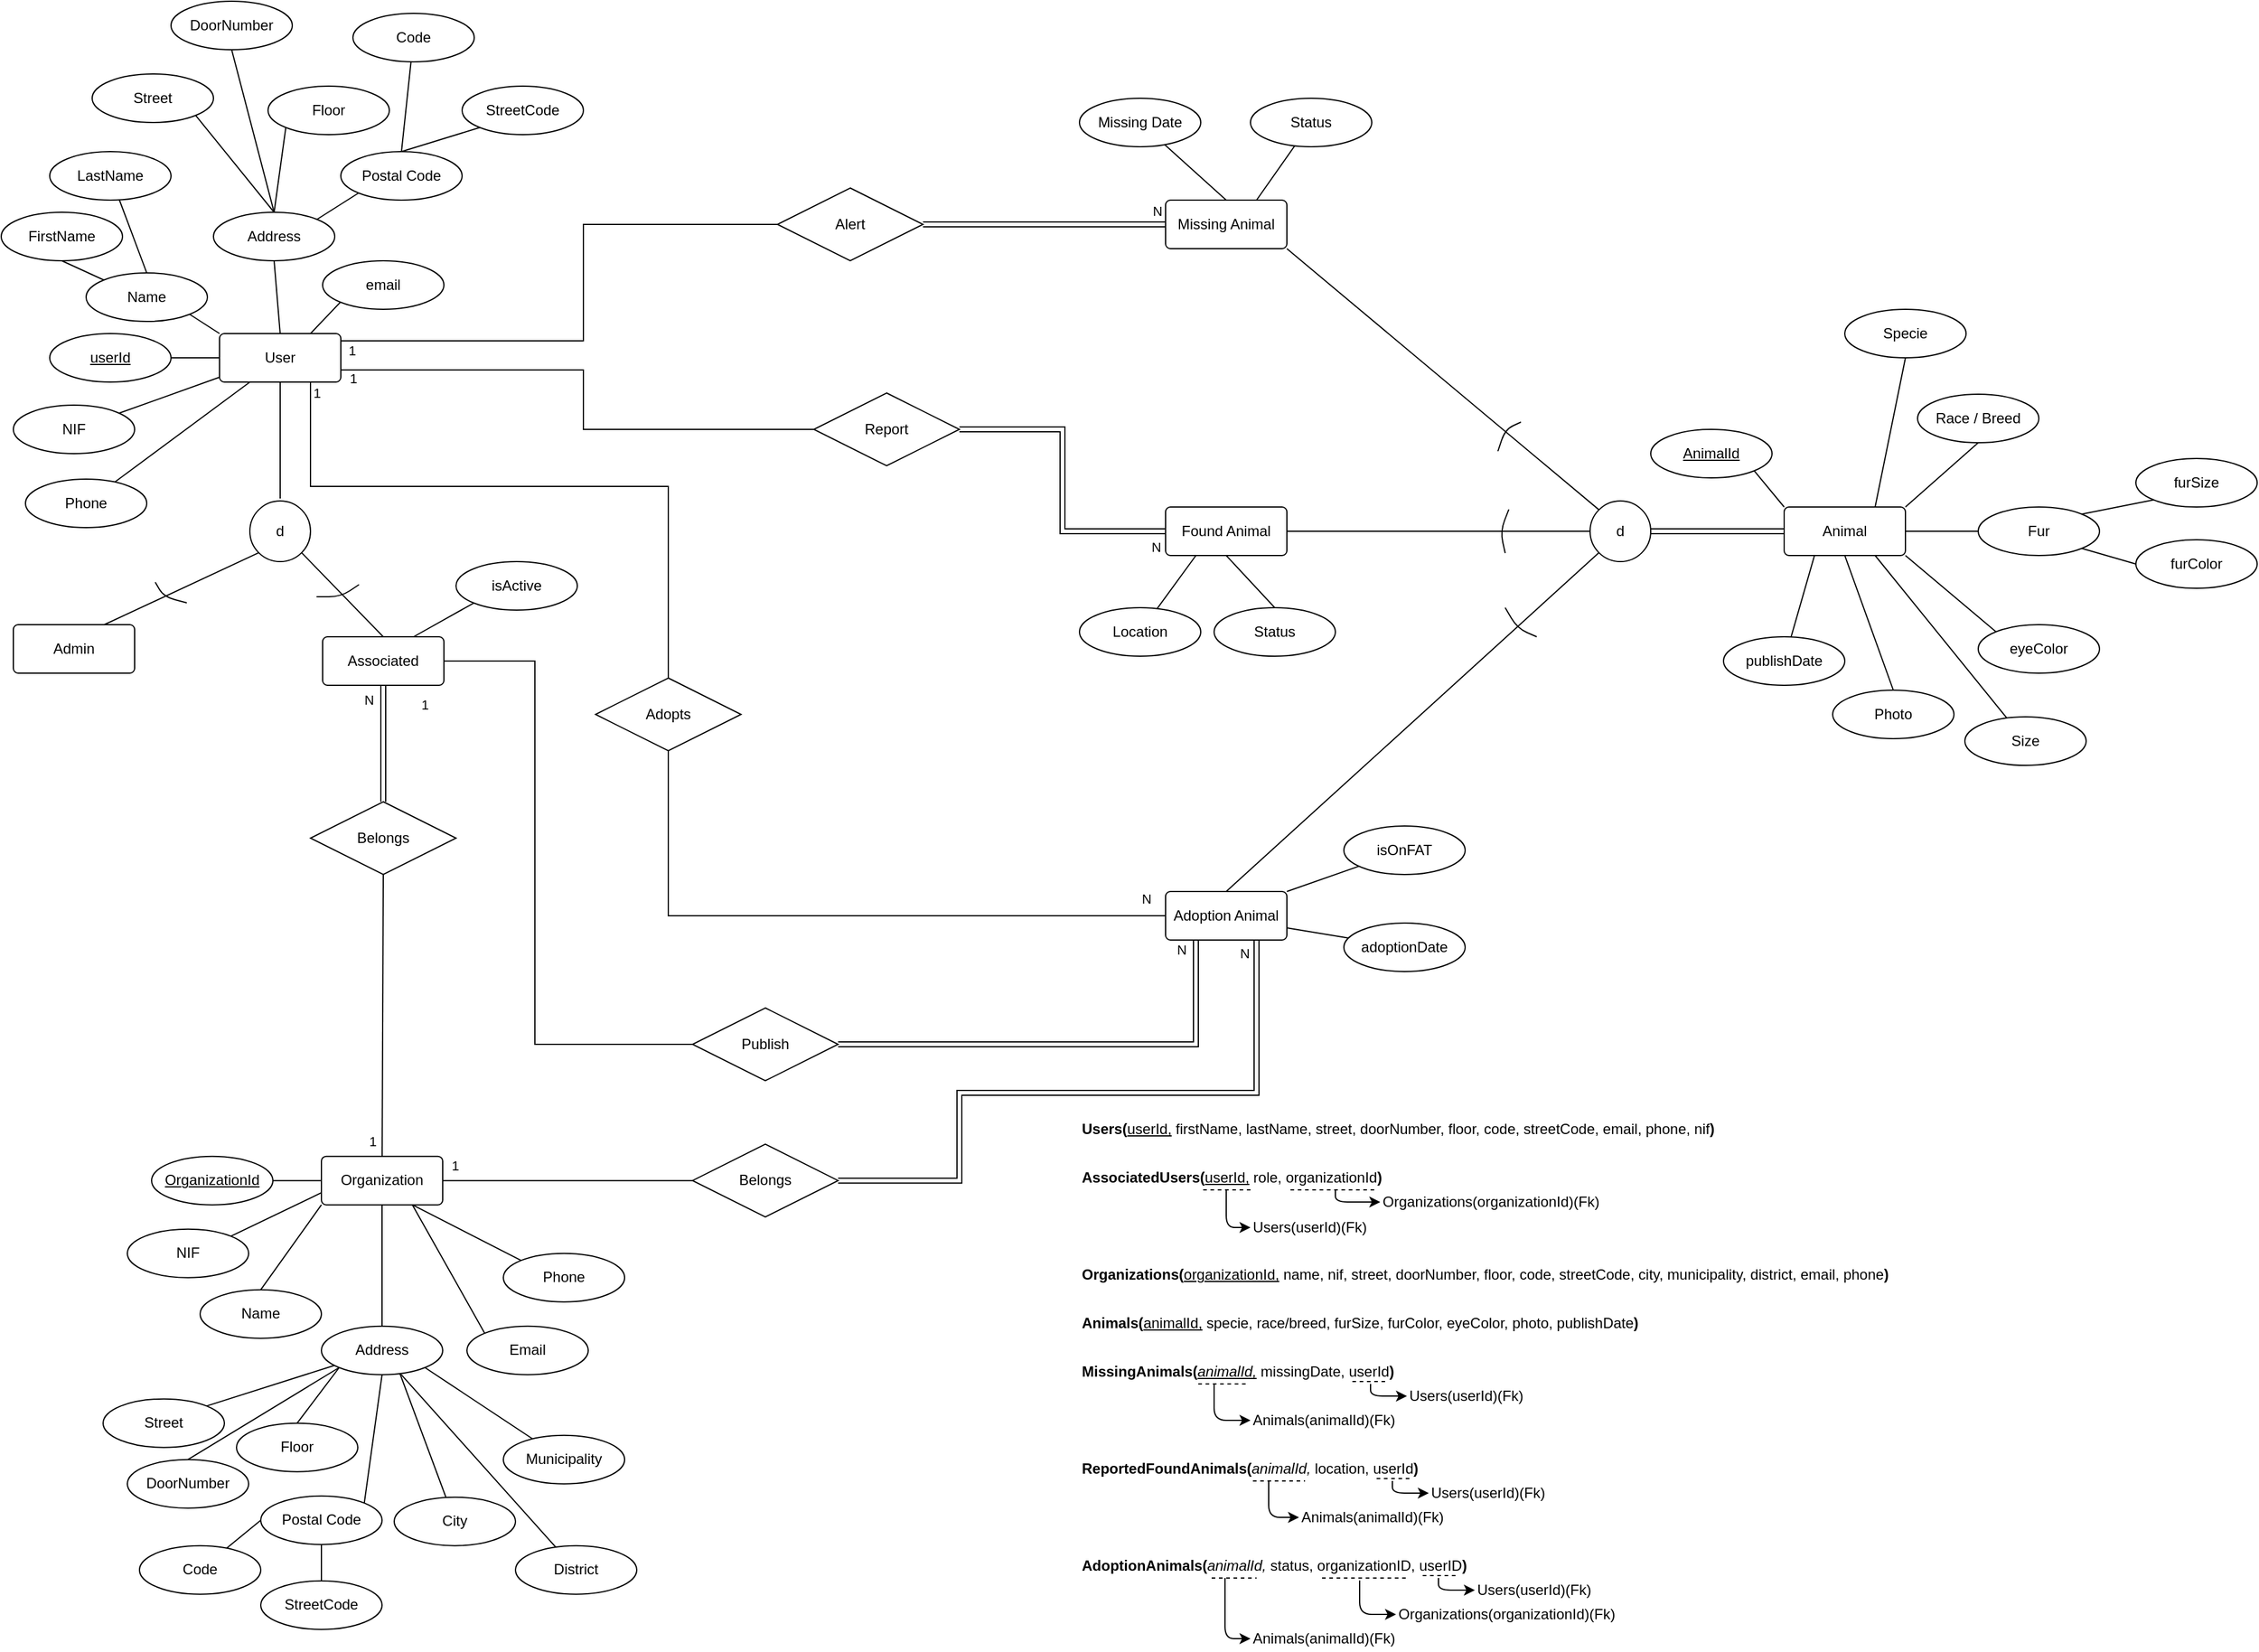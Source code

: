 <mxfile version="13.8.0" type="github">
  <diagram id="mFkcMuC9rqG0T3RHlBue" name="Page-1">
    <mxGraphModel dx="1673" dy="913" grid="1" gridSize="10" guides="1" tooltips="1" connect="1" arrows="1" fold="1" page="1" pageScale="1" pageWidth="1169" pageHeight="827" math="0" shadow="0">
      <root>
        <mxCell id="0" />
        <mxCell id="1" parent="0" />
        <mxCell id="_XHJdUySWQMbSV_TM1zQ-9" value="Admin" style="rounded=1;arcSize=10;whiteSpace=wrap;html=1;align=center;" parent="1" vertex="1">
          <mxGeometry x="290" y="734" width="100" height="40" as="geometry" />
        </mxCell>
        <mxCell id="_XHJdUySWQMbSV_TM1zQ-10" value="Associated" style="rounded=1;arcSize=10;whiteSpace=wrap;html=1;align=center;" parent="1" vertex="1">
          <mxGeometry x="545" y="744" width="100" height="40" as="geometry" />
        </mxCell>
        <mxCell id="_XHJdUySWQMbSV_TM1zQ-61" value="" style="group" parent="1" vertex="1" connectable="0">
          <mxGeometry x="560" y="711" as="geometry" />
        </mxCell>
        <mxCell id="_XHJdUySWQMbSV_TM1zQ-14" value="" style="endArrow=none;html=1;" parent="_XHJdUySWQMbSV_TM1zQ-61" edge="1">
          <mxGeometry width="50" height="50" relative="1" as="geometry">
            <mxPoint x="-20" as="sourcePoint" />
            <mxPoint x="15" y="-10" as="targetPoint" />
            <Array as="points">
              <mxPoint />
            </Array>
          </mxGeometry>
        </mxCell>
        <mxCell id="_XHJdUySWQMbSV_TM1zQ-62" value="" style="group;rotation=15;" parent="1" vertex="1" connectable="0">
          <mxGeometry x="414" y="711" as="geometry" />
        </mxCell>
        <mxCell id="_XHJdUySWQMbSV_TM1zQ-13" value="" style="endArrow=none;html=1;" parent="_XHJdUySWQMbSV_TM1zQ-62" edge="1">
          <mxGeometry width="50" height="50" relative="1" as="geometry">
            <mxPoint x="-7" y="-12" as="sourcePoint" />
            <mxPoint x="19" y="5" as="targetPoint" />
            <Array as="points">
              <mxPoint />
            </Array>
          </mxGeometry>
        </mxCell>
        <mxCell id="_XHJdUySWQMbSV_TM1zQ-92" value="Belongs" style="shape=rhombus;perimeter=rhombusPerimeter;whiteSpace=wrap;html=1;align=center;" parent="1" vertex="1">
          <mxGeometry x="535" y="880" width="120" height="60" as="geometry" />
        </mxCell>
        <mxCell id="_XHJdUySWQMbSV_TM1zQ-96" value="" style="endArrow=none;html=1;rounded=0;entryX=0.5;entryY=1;entryDx=0;entryDy=0;exitX=0.5;exitY=0;exitDx=0;exitDy=0;shape=link;" parent="1" source="_XHJdUySWQMbSV_TM1zQ-92" target="_XHJdUySWQMbSV_TM1zQ-10" edge="1">
          <mxGeometry relative="1" as="geometry">
            <mxPoint x="900" y="490" as="sourcePoint" />
            <mxPoint x="1060" y="490" as="targetPoint" />
          </mxGeometry>
        </mxCell>
        <mxCell id="_XHJdUySWQMbSV_TM1zQ-128" value="N" style="edgeLabel;html=1;align=center;verticalAlign=middle;resizable=0;points=[];" parent="_XHJdUySWQMbSV_TM1zQ-96" vertex="1" connectable="0">
          <mxGeometry x="0.251" y="1" relative="1" as="geometry">
            <mxPoint x="-11" y="-24" as="offset" />
          </mxGeometry>
        </mxCell>
        <mxCell id="_XHJdUySWQMbSV_TM1zQ-105" style="edgeStyle=none;rounded=0;orthogonalLoop=1;jettySize=auto;html=1;exitX=0;exitY=1;exitDx=0;exitDy=0;entryX=0.5;entryY=0;entryDx=0;entryDy=0;endArrow=none;endFill=0;" parent="1" source="_XHJdUySWQMbSV_TM1zQ-101" target="_XHJdUySWQMbSV_TM1zQ-102" edge="1">
          <mxGeometry relative="1" as="geometry" />
        </mxCell>
        <mxCell id="_XHJdUySWQMbSV_TM1zQ-106" style="edgeStyle=none;rounded=0;orthogonalLoop=1;jettySize=auto;html=1;exitX=0;exitY=0;exitDx=0;exitDy=0;entryX=1;entryY=1;entryDx=0;entryDy=0;endArrow=none;endFill=0;" parent="1" source="_XHJdUySWQMbSV_TM1zQ-101" target="_XHJdUySWQMbSV_TM1zQ-103" edge="1">
          <mxGeometry relative="1" as="geometry" />
        </mxCell>
        <mxCell id="_XHJdUySWQMbSV_TM1zQ-107" style="edgeStyle=none;rounded=0;orthogonalLoop=1;jettySize=auto;html=1;exitX=0;exitY=0.5;exitDx=0;exitDy=0;entryX=1;entryY=0.5;entryDx=0;entryDy=0;endArrow=none;endFill=0;" parent="1" source="_XHJdUySWQMbSV_TM1zQ-101" target="_XHJdUySWQMbSV_TM1zQ-104" edge="1">
          <mxGeometry relative="1" as="geometry" />
        </mxCell>
        <mxCell id="_XHJdUySWQMbSV_TM1zQ-130" style="edgeStyle=none;rounded=0;orthogonalLoop=1;jettySize=auto;html=1;endArrow=none;endFill=0;entryX=0;entryY=0.5;entryDx=0;entryDy=0;shape=link;" parent="1" source="_XHJdUySWQMbSV_TM1zQ-101" target="_XHJdUySWQMbSV_TM1zQ-3" edge="1">
          <mxGeometry relative="1" as="geometry">
            <mxPoint x="1640" y="764" as="targetPoint" />
          </mxGeometry>
        </mxCell>
        <mxCell id="_XHJdUySWQMbSV_TM1zQ-101" value="d" style="ellipse;whiteSpace=wrap;html=1;aspect=fixed;" parent="1" vertex="1">
          <mxGeometry x="1590" y="632" width="50" height="50" as="geometry" />
        </mxCell>
        <mxCell id="_XHJdUySWQMbSV_TM1zQ-102" value="Adoption Animal" style="rounded=1;arcSize=10;whiteSpace=wrap;html=1;align=center;" parent="1" vertex="1">
          <mxGeometry x="1240" y="954" width="100" height="40" as="geometry" />
        </mxCell>
        <mxCell id="_XHJdUySWQMbSV_TM1zQ-103" value="Missing Animal" style="rounded=1;arcSize=10;whiteSpace=wrap;html=1;align=center;" parent="1" vertex="1">
          <mxGeometry x="1240" y="384" width="100" height="40" as="geometry" />
        </mxCell>
        <mxCell id="_XHJdUySWQMbSV_TM1zQ-104" value="Found Animal" style="rounded=1;arcSize=10;whiteSpace=wrap;html=1;align=center;" parent="1" vertex="1">
          <mxGeometry x="1240" y="637" width="100" height="40" as="geometry" />
        </mxCell>
        <mxCell id="_XHJdUySWQMbSV_TM1zQ-108" value="" style="group;rotation=110;" parent="1" vertex="1" connectable="0">
          <mxGeometry x="1520" y="573" as="geometry" />
        </mxCell>
        <mxCell id="_XHJdUySWQMbSV_TM1zQ-109" style="rounded=0;orthogonalLoop=1;jettySize=auto;html=1;exitX=0;exitY=1;exitDx=0;exitDy=0;entryX=0.5;entryY=0;entryDx=0;entryDy=0;endArrow=none;endFill=0;" parent="_XHJdUySWQMbSV_TM1zQ-108" edge="1">
          <mxGeometry relative="1" as="geometry" />
        </mxCell>
        <mxCell id="_XHJdUySWQMbSV_TM1zQ-110" value="" style="endArrow=none;html=1;" parent="_XHJdUySWQMbSV_TM1zQ-108" edge="1">
          <mxGeometry width="50" height="50" relative="1" as="geometry">
            <mxPoint x="13" y="-6" as="sourcePoint" />
            <mxPoint x="-6" y="18" as="targetPoint" />
            <Array as="points">
              <mxPoint />
            </Array>
          </mxGeometry>
        </mxCell>
        <mxCell id="_XHJdUySWQMbSV_TM1zQ-111" value="" style="group;rotation=60;" parent="1" vertex="1" connectable="0">
          <mxGeometry x="1530" y="737" as="geometry" />
        </mxCell>
        <mxCell id="_XHJdUySWQMbSV_TM1zQ-112" style="edgeStyle=none;rounded=0;orthogonalLoop=1;jettySize=auto;html=1;exitX=1;exitY=1;exitDx=0;exitDy=0;entryX=0.5;entryY=0;entryDx=0;entryDy=0;endArrow=none;endFill=0;" parent="_XHJdUySWQMbSV_TM1zQ-111" edge="1">
          <mxGeometry relative="1" as="geometry" />
        </mxCell>
        <mxCell id="_XHJdUySWQMbSV_TM1zQ-113" value="" style="endArrow=none;html=1;" parent="_XHJdUySWQMbSV_TM1zQ-111" edge="1">
          <mxGeometry width="50" height="50" relative="1" as="geometry">
            <mxPoint x="-10" y="-17" as="sourcePoint" />
            <mxPoint x="16" y="7" as="targetPoint" />
            <Array as="points">
              <mxPoint />
            </Array>
          </mxGeometry>
        </mxCell>
        <mxCell id="_XHJdUySWQMbSV_TM1zQ-115" style="rounded=0;orthogonalLoop=1;jettySize=auto;html=1;exitX=0;exitY=1;exitDx=0;exitDy=0;entryX=0.5;entryY=0;entryDx=0;entryDy=0;endArrow=none;endFill=0;" parent="1" edge="1">
          <mxGeometry relative="1" as="geometry" />
        </mxCell>
        <mxCell id="_XHJdUySWQMbSV_TM1zQ-126" value="" style="group" parent="1" vertex="1" connectable="0">
          <mxGeometry x="335" y="1060" width="490" height="320" as="geometry" />
        </mxCell>
        <mxCell id="_XHJdUySWQMbSV_TM1zQ-68" value="Name" style="ellipse;whiteSpace=wrap;html=1;align=center;" parent="_XHJdUySWQMbSV_TM1zQ-126" vertex="1">
          <mxGeometry x="109" y="222.35" width="100" height="40" as="geometry" />
        </mxCell>
        <mxCell id="_XHJdUySWQMbSV_TM1zQ-86" style="edgeStyle=none;rounded=0;orthogonalLoop=1;jettySize=auto;html=1;exitX=0.5;exitY=0;exitDx=0;exitDy=0;entryX=0;entryY=1;entryDx=0;entryDy=0;endArrow=none;endFill=0;" parent="_XHJdUySWQMbSV_TM1zQ-126" source="_XHJdUySWQMbSV_TM1zQ-68" target="_XHJdUySWQMbSV_TM1zQ-1" edge="1">
          <mxGeometry relative="1" as="geometry" />
        </mxCell>
        <mxCell id="_XHJdUySWQMbSV_TM1zQ-73" value="Address" style="ellipse;whiteSpace=wrap;html=1;align=center;" parent="_XHJdUySWQMbSV_TM1zQ-126" vertex="1">
          <mxGeometry x="209" y="252.35" width="100" height="40" as="geometry" />
        </mxCell>
        <mxCell id="_XHJdUySWQMbSV_TM1zQ-74" style="edgeStyle=none;rounded=0;orthogonalLoop=1;jettySize=auto;html=1;exitX=0.5;exitY=0;exitDx=0;exitDy=0;entryX=0;entryY=1;entryDx=0;entryDy=0;endArrow=none;endFill=0;" parent="_XHJdUySWQMbSV_TM1zQ-126" source="_XHJdUySWQMbSV_TM1zQ-75" target="_XHJdUySWQMbSV_TM1zQ-73" edge="1">
          <mxGeometry relative="1" as="geometry" />
        </mxCell>
        <mxCell id="_XHJdUySWQMbSV_TM1zQ-75" value="Floor" style="ellipse;whiteSpace=wrap;html=1;align=center;" parent="_XHJdUySWQMbSV_TM1zQ-126" vertex="1">
          <mxGeometry x="139" y="332.35" width="100" height="40" as="geometry" />
        </mxCell>
        <mxCell id="_XHJdUySWQMbSV_TM1zQ-76" style="edgeStyle=none;rounded=0;orthogonalLoop=1;jettySize=auto;html=1;exitX=0.5;exitY=0;exitDx=0;exitDy=0;endArrow=none;endFill=0;entryX=0;entryY=1;entryDx=0;entryDy=0;" parent="_XHJdUySWQMbSV_TM1zQ-126" source="_XHJdUySWQMbSV_TM1zQ-77" target="_XHJdUySWQMbSV_TM1zQ-73" edge="1">
          <mxGeometry relative="1" as="geometry">
            <mxPoint x="269" y="292.35" as="targetPoint" />
          </mxGeometry>
        </mxCell>
        <mxCell id="_XHJdUySWQMbSV_TM1zQ-77" value="DoorNumber" style="ellipse;whiteSpace=wrap;html=1;align=center;" parent="_XHJdUySWQMbSV_TM1zQ-126" vertex="1">
          <mxGeometry x="49" y="362.35" width="100" height="40" as="geometry" />
        </mxCell>
        <mxCell id="_XHJdUySWQMbSV_TM1zQ-78" style="edgeStyle=none;rounded=0;orthogonalLoop=1;jettySize=auto;html=1;exitX=1;exitY=0;exitDx=0;exitDy=0;endArrow=none;endFill=0;" parent="_XHJdUySWQMbSV_TM1zQ-126" source="_XHJdUySWQMbSV_TM1zQ-79" target="_XHJdUySWQMbSV_TM1zQ-73" edge="1">
          <mxGeometry relative="1" as="geometry" />
        </mxCell>
        <mxCell id="_XHJdUySWQMbSV_TM1zQ-79" value="Street" style="ellipse;whiteSpace=wrap;html=1;align=center;" parent="_XHJdUySWQMbSV_TM1zQ-126" vertex="1">
          <mxGeometry x="29" y="312.35" width="100" height="40" as="geometry" />
        </mxCell>
        <mxCell id="_XHJdUySWQMbSV_TM1zQ-80" style="edgeStyle=none;rounded=0;orthogonalLoop=1;jettySize=auto;html=1;exitX=1;exitY=0;exitDx=0;exitDy=0;entryX=0.5;entryY=1;entryDx=0;entryDy=0;endArrow=none;endFill=0;" parent="_XHJdUySWQMbSV_TM1zQ-126" source="_XHJdUySWQMbSV_TM1zQ-81" target="_XHJdUySWQMbSV_TM1zQ-73" edge="1">
          <mxGeometry relative="1" as="geometry" />
        </mxCell>
        <mxCell id="_XHJdUySWQMbSV_TM1zQ-81" value="Postal Code" style="ellipse;whiteSpace=wrap;html=1;align=center;" parent="_XHJdUySWQMbSV_TM1zQ-126" vertex="1">
          <mxGeometry x="159" y="392.35" width="100" height="40" as="geometry" />
        </mxCell>
        <mxCell id="_XHJdUySWQMbSV_TM1zQ-82" style="edgeStyle=none;rounded=0;orthogonalLoop=1;jettySize=auto;html=1;entryX=0;entryY=0.5;entryDx=0;entryDy=0;endArrow=none;endFill=0;" parent="_XHJdUySWQMbSV_TM1zQ-126" source="_XHJdUySWQMbSV_TM1zQ-83" target="_XHJdUySWQMbSV_TM1zQ-81" edge="1">
          <mxGeometry relative="1" as="geometry" />
        </mxCell>
        <mxCell id="_XHJdUySWQMbSV_TM1zQ-83" value="Code" style="ellipse;whiteSpace=wrap;html=1;align=center;" parent="_XHJdUySWQMbSV_TM1zQ-126" vertex="1">
          <mxGeometry x="59" y="433.35" width="100" height="40" as="geometry" />
        </mxCell>
        <mxCell id="_XHJdUySWQMbSV_TM1zQ-84" style="edgeStyle=none;rounded=0;orthogonalLoop=1;jettySize=auto;html=1;exitX=0.5;exitY=0;exitDx=0;exitDy=0;entryX=0.5;entryY=1;entryDx=0;entryDy=0;endArrow=none;endFill=0;" parent="_XHJdUySWQMbSV_TM1zQ-126" source="_XHJdUySWQMbSV_TM1zQ-85" target="_XHJdUySWQMbSV_TM1zQ-81" edge="1">
          <mxGeometry relative="1" as="geometry" />
        </mxCell>
        <mxCell id="_XHJdUySWQMbSV_TM1zQ-85" value="StreetCode" style="ellipse;whiteSpace=wrap;html=1;align=center;" parent="_XHJdUySWQMbSV_TM1zQ-126" vertex="1">
          <mxGeometry x="159" y="462.35" width="100" height="40" as="geometry" />
        </mxCell>
        <mxCell id="_XHJdUySWQMbSV_TM1zQ-87" style="edgeStyle=none;rounded=0;orthogonalLoop=1;jettySize=auto;html=1;exitX=0.5;exitY=0;exitDx=0;exitDy=0;entryX=0.5;entryY=1;entryDx=0;entryDy=0;endArrow=none;endFill=0;" parent="_XHJdUySWQMbSV_TM1zQ-126" source="_XHJdUySWQMbSV_TM1zQ-73" target="_XHJdUySWQMbSV_TM1zQ-1" edge="1">
          <mxGeometry relative="1" as="geometry" />
        </mxCell>
        <mxCell id="_XHJdUySWQMbSV_TM1zQ-1" value="Organization" style="rounded=1;arcSize=10;whiteSpace=wrap;html=1;align=center;" parent="_XHJdUySWQMbSV_TM1zQ-126" vertex="1">
          <mxGeometry x="209" y="112.35" width="100" height="40" as="geometry" />
        </mxCell>
        <mxCell id="_XHJdUySWQMbSV_TM1zQ-66" style="edgeStyle=none;rounded=0;orthogonalLoop=1;jettySize=auto;html=1;entryX=0;entryY=0.5;entryDx=0;entryDy=0;endArrow=none;endFill=0;" parent="_XHJdUySWQMbSV_TM1zQ-126" source="_XHJdUySWQMbSV_TM1zQ-65" target="_XHJdUySWQMbSV_TM1zQ-1" edge="1">
          <mxGeometry x="69" y="-117.65" as="geometry" />
        </mxCell>
        <mxCell id="_XHJdUySWQMbSV_TM1zQ-65" value="OrganizationId" style="ellipse;whiteSpace=wrap;html=1;align=center;fontStyle=4;" parent="_XHJdUySWQMbSV_TM1zQ-126" vertex="1">
          <mxGeometry x="69" y="112.35" width="100" height="40" as="geometry" />
        </mxCell>
        <mxCell id="_XHJdUySWQMbSV_TM1zQ-88" style="edgeStyle=none;rounded=0;orthogonalLoop=1;jettySize=auto;html=1;exitX=1;exitY=0;exitDx=0;exitDy=0;entryX=0;entryY=0.75;entryDx=0;entryDy=0;endArrow=none;endFill=0;" parent="_XHJdUySWQMbSV_TM1zQ-126" source="_XHJdUySWQMbSV_TM1zQ-69" target="_XHJdUySWQMbSV_TM1zQ-1" edge="1">
          <mxGeometry x="69" y="-117.65" as="geometry" />
        </mxCell>
        <mxCell id="_XHJdUySWQMbSV_TM1zQ-69" value="NIF" style="ellipse;whiteSpace=wrap;html=1;align=center;" parent="_XHJdUySWQMbSV_TM1zQ-126" vertex="1">
          <mxGeometry x="49" y="172.35" width="100" height="40" as="geometry" />
        </mxCell>
        <mxCell id="_XHJdUySWQMbSV_TM1zQ-90" style="edgeStyle=none;rounded=0;orthogonalLoop=1;jettySize=auto;html=1;exitX=0;exitY=0;exitDx=0;exitDy=0;entryX=0.75;entryY=1;entryDx=0;entryDy=0;endArrow=none;endFill=0;" parent="_XHJdUySWQMbSV_TM1zQ-126" source="_XHJdUySWQMbSV_TM1zQ-70" target="_XHJdUySWQMbSV_TM1zQ-1" edge="1">
          <mxGeometry x="69" y="-117.65" as="geometry" />
        </mxCell>
        <mxCell id="_XHJdUySWQMbSV_TM1zQ-70" value="Email" style="ellipse;whiteSpace=wrap;html=1;align=center;" parent="_XHJdUySWQMbSV_TM1zQ-126" vertex="1">
          <mxGeometry x="329" y="252.35" width="100" height="40" as="geometry" />
        </mxCell>
        <mxCell id="_XHJdUySWQMbSV_TM1zQ-89" style="edgeStyle=none;rounded=0;orthogonalLoop=1;jettySize=auto;html=1;exitX=0;exitY=0;exitDx=0;exitDy=0;endArrow=none;endFill=0;entryX=0.75;entryY=1;entryDx=0;entryDy=0;" parent="_XHJdUySWQMbSV_TM1zQ-126" source="_XHJdUySWQMbSV_TM1zQ-71" target="_XHJdUySWQMbSV_TM1zQ-1" edge="1">
          <mxGeometry x="69" y="-117.65" as="geometry">
            <mxPoint x="309" y="162.35" as="targetPoint" />
          </mxGeometry>
        </mxCell>
        <mxCell id="_XHJdUySWQMbSV_TM1zQ-71" value="Phone" style="ellipse;whiteSpace=wrap;html=1;align=center;" parent="_XHJdUySWQMbSV_TM1zQ-126" vertex="1">
          <mxGeometry x="359" y="192.35" width="100" height="40" as="geometry" />
        </mxCell>
        <mxCell id="_XHJdUySWQMbSV_TM1zQ-123" style="edgeStyle=none;rounded=0;orthogonalLoop=1;jettySize=auto;html=1;endArrow=none;endFill=0;entryX=0.646;entryY=0.969;entryDx=0;entryDy=0;entryPerimeter=0;" parent="_XHJdUySWQMbSV_TM1zQ-126" source="_XHJdUySWQMbSV_TM1zQ-120" target="_XHJdUySWQMbSV_TM1zQ-73" edge="1">
          <mxGeometry relative="1" as="geometry" />
        </mxCell>
        <mxCell id="_XHJdUySWQMbSV_TM1zQ-120" value="City" style="ellipse;whiteSpace=wrap;html=1;align=center;" parent="_XHJdUySWQMbSV_TM1zQ-126" vertex="1">
          <mxGeometry x="269" y="393.35" width="100" height="40" as="geometry" />
        </mxCell>
        <mxCell id="_XHJdUySWQMbSV_TM1zQ-125" style="edgeStyle=none;rounded=0;orthogonalLoop=1;jettySize=auto;html=1;entryX=0.658;entryY=0.999;entryDx=0;entryDy=0;entryPerimeter=0;endArrow=none;endFill=0;" parent="_XHJdUySWQMbSV_TM1zQ-126" source="_XHJdUySWQMbSV_TM1zQ-121" target="_XHJdUySWQMbSV_TM1zQ-73" edge="1">
          <mxGeometry relative="1" as="geometry" />
        </mxCell>
        <mxCell id="_XHJdUySWQMbSV_TM1zQ-121" value="District" style="ellipse;whiteSpace=wrap;html=1;align=center;" parent="_XHJdUySWQMbSV_TM1zQ-126" vertex="1">
          <mxGeometry x="369" y="433.35" width="100" height="40" as="geometry" />
        </mxCell>
        <mxCell id="_XHJdUySWQMbSV_TM1zQ-124" style="edgeStyle=none;rounded=0;orthogonalLoop=1;jettySize=auto;html=1;entryX=1;entryY=1;entryDx=0;entryDy=0;endArrow=none;endFill=0;" parent="_XHJdUySWQMbSV_TM1zQ-126" source="_XHJdUySWQMbSV_TM1zQ-122" target="_XHJdUySWQMbSV_TM1zQ-73" edge="1">
          <mxGeometry relative="1" as="geometry" />
        </mxCell>
        <mxCell id="_XHJdUySWQMbSV_TM1zQ-122" value="Municipality" style="ellipse;whiteSpace=wrap;html=1;align=center;" parent="_XHJdUySWQMbSV_TM1zQ-126" vertex="1">
          <mxGeometry x="359" y="342.35" width="100" height="40" as="geometry" />
        </mxCell>
        <mxCell id="_XHJdUySWQMbSV_TM1zQ-127" style="edgeStyle=none;rounded=0;orthogonalLoop=1;jettySize=auto;html=1;entryX=0.5;entryY=1;entryDx=0;entryDy=0;endArrow=none;endFill=0;" parent="1" source="_XHJdUySWQMbSV_TM1zQ-1" target="_XHJdUySWQMbSV_TM1zQ-92" edge="1">
          <mxGeometry relative="1" as="geometry" />
        </mxCell>
        <mxCell id="_XHJdUySWQMbSV_TM1zQ-129" value="1" style="edgeLabel;html=1;align=center;verticalAlign=middle;resizable=0;points=[];" parent="_XHJdUySWQMbSV_TM1zQ-127" vertex="1" connectable="0">
          <mxGeometry x="-0.626" y="-1" relative="1" as="geometry">
            <mxPoint x="-10" y="31" as="offset" />
          </mxGeometry>
        </mxCell>
        <mxCell id="_XHJdUySWQMbSV_TM1zQ-117" value="publishDate" style="ellipse;whiteSpace=wrap;html=1;align=center;" parent="1" vertex="1">
          <mxGeometry x="1700" y="744" width="100" height="40" as="geometry" />
        </mxCell>
        <mxCell id="_XHJdUySWQMbSV_TM1zQ-64" value="Photo" style="ellipse;whiteSpace=wrap;html=1;align=center;" parent="1" vertex="1">
          <mxGeometry x="1790" y="788" width="100" height="40" as="geometry" />
        </mxCell>
        <mxCell id="_XHJdUySWQMbSV_TM1zQ-3" value="Animal" style="rounded=1;arcSize=10;whiteSpace=wrap;html=1;align=center;" parent="1" vertex="1">
          <mxGeometry x="1750" y="637" width="100" height="40" as="geometry" />
        </mxCell>
        <mxCell id="_XHJdUySWQMbSV_TM1zQ-118" style="edgeStyle=none;rounded=0;orthogonalLoop=1;jettySize=auto;html=1;entryX=0.25;entryY=1;entryDx=0;entryDy=0;endArrow=none;endFill=0;" parent="1" source="_XHJdUySWQMbSV_TM1zQ-117" target="_XHJdUySWQMbSV_TM1zQ-3" edge="1">
          <mxGeometry x="1620" y="474" as="geometry" />
        </mxCell>
        <mxCell id="_XHJdUySWQMbSV_TM1zQ-67" style="edgeStyle=none;rounded=0;orthogonalLoop=1;jettySize=auto;html=1;exitX=0.5;exitY=0;exitDx=0;exitDy=0;entryX=0.5;entryY=1;entryDx=0;entryDy=0;endArrow=none;endFill=0;" parent="1" source="_XHJdUySWQMbSV_TM1zQ-64" target="_XHJdUySWQMbSV_TM1zQ-3" edge="1">
          <mxGeometry x="1620" y="474" as="geometry" />
        </mxCell>
        <mxCell id="_XHJdUySWQMbSV_TM1zQ-42" style="edgeStyle=none;rounded=0;orthogonalLoop=1;jettySize=auto;html=1;exitX=1;exitY=1;exitDx=0;exitDy=0;endArrow=none;endFill=0;entryX=0;entryY=0;entryDx=0;entryDy=0;" parent="1" source="_XHJdUySWQMbSV_TM1zQ-41" target="_XHJdUySWQMbSV_TM1zQ-3" edge="1">
          <mxGeometry x="1620" y="474" as="geometry">
            <mxPoint x="1800" y="637" as="targetPoint" />
          </mxGeometry>
        </mxCell>
        <mxCell id="_XHJdUySWQMbSV_TM1zQ-41" value="AnimalId" style="ellipse;whiteSpace=wrap;html=1;align=center;fontStyle=4;" parent="1" vertex="1">
          <mxGeometry x="1640" y="573" width="100" height="40" as="geometry" />
        </mxCell>
        <mxCell id="_XHJdUySWQMbSV_TM1zQ-43" value="furColor" style="ellipse;whiteSpace=wrap;html=1;align=center;" parent="1" vertex="1">
          <mxGeometry x="2040" y="664" width="100" height="40" as="geometry" />
        </mxCell>
        <mxCell id="_XHJdUySWQMbSV_TM1zQ-57" style="edgeStyle=none;rounded=0;orthogonalLoop=1;jettySize=auto;html=1;entryX=0.75;entryY=1;entryDx=0;entryDy=0;endArrow=none;endFill=0;" parent="1" source="_XHJdUySWQMbSV_TM1zQ-44" target="_XHJdUySWQMbSV_TM1zQ-3" edge="1">
          <mxGeometry x="1620" y="474" as="geometry" />
        </mxCell>
        <mxCell id="_XHJdUySWQMbSV_TM1zQ-44" value="Size" style="ellipse;whiteSpace=wrap;html=1;align=center;" parent="1" vertex="1">
          <mxGeometry x="1899" y="810" width="100" height="40" as="geometry" />
        </mxCell>
        <mxCell id="_XHJdUySWQMbSV_TM1zQ-58" style="edgeStyle=none;rounded=0;orthogonalLoop=1;jettySize=auto;html=1;exitX=0;exitY=0;exitDx=0;exitDy=0;entryX=1;entryY=1;entryDx=0;entryDy=0;endArrow=none;endFill=0;" parent="1" source="_XHJdUySWQMbSV_TM1zQ-45" target="_XHJdUySWQMbSV_TM1zQ-3" edge="1">
          <mxGeometry x="1620" y="474" as="geometry" />
        </mxCell>
        <mxCell id="_XHJdUySWQMbSV_TM1zQ-45" value="eyeColor" style="ellipse;whiteSpace=wrap;html=1;align=center;" parent="1" vertex="1">
          <mxGeometry x="1910" y="734" width="100" height="40" as="geometry" />
        </mxCell>
        <mxCell id="_XHJdUySWQMbSV_TM1zQ-54" style="edgeStyle=none;rounded=0;orthogonalLoop=1;jettySize=auto;html=1;exitX=0.5;exitY=1;exitDx=0;exitDy=0;entryX=0.75;entryY=0;entryDx=0;entryDy=0;endArrow=none;endFill=0;" parent="1" source="_XHJdUySWQMbSV_TM1zQ-47" target="_XHJdUySWQMbSV_TM1zQ-3" edge="1">
          <mxGeometry x="1620" y="474" as="geometry" />
        </mxCell>
        <mxCell id="_XHJdUySWQMbSV_TM1zQ-47" value="Specie" style="ellipse;whiteSpace=wrap;html=1;align=center;" parent="1" vertex="1">
          <mxGeometry x="1800" y="474" width="100" height="40" as="geometry" />
        </mxCell>
        <mxCell id="_XHJdUySWQMbSV_TM1zQ-48" value="furSize" style="ellipse;whiteSpace=wrap;html=1;align=center;" parent="1" vertex="1">
          <mxGeometry x="2040" y="597" width="100" height="40" as="geometry" />
        </mxCell>
        <mxCell id="_XHJdUySWQMbSV_TM1zQ-56" style="edgeStyle=none;rounded=0;orthogonalLoop=1;jettySize=auto;html=1;entryX=1;entryY=0.5;entryDx=0;entryDy=0;endArrow=none;endFill=0;" parent="1" target="_XHJdUySWQMbSV_TM1zQ-3" edge="1">
          <mxGeometry x="1620" y="474" as="geometry">
            <mxPoint x="1910" y="657" as="sourcePoint" />
          </mxGeometry>
        </mxCell>
        <mxCell id="_XHJdUySWQMbSV_TM1zQ-49" value="Fur" style="ellipse;whiteSpace=wrap;html=1;align=center;" parent="1" vertex="1">
          <mxGeometry x="1910" y="637" width="100" height="40" as="geometry" />
        </mxCell>
        <mxCell id="_XHJdUySWQMbSV_TM1zQ-51" style="edgeStyle=none;rounded=0;orthogonalLoop=1;jettySize=auto;html=1;exitX=0;exitY=0.5;exitDx=0;exitDy=0;endArrow=none;endFill=0;entryX=1;entryY=1;entryDx=0;entryDy=0;" parent="1" source="_XHJdUySWQMbSV_TM1zQ-43" target="_XHJdUySWQMbSV_TM1zQ-49" edge="1">
          <mxGeometry x="1620" y="474" as="geometry">
            <mxPoint x="1870.0" y="534" as="targetPoint" />
          </mxGeometry>
        </mxCell>
        <mxCell id="_XHJdUySWQMbSV_TM1zQ-50" style="edgeStyle=none;rounded=0;orthogonalLoop=1;jettySize=auto;html=1;exitX=0;exitY=1;exitDx=0;exitDy=0;entryX=1;entryY=0;entryDx=0;entryDy=0;endArrow=none;endFill=0;" parent="1" source="_XHJdUySWQMbSV_TM1zQ-48" target="_XHJdUySWQMbSV_TM1zQ-49" edge="1">
          <mxGeometry x="1620" y="474" as="geometry" />
        </mxCell>
        <mxCell id="_XHJdUySWQMbSV_TM1zQ-55" style="edgeStyle=none;rounded=0;orthogonalLoop=1;jettySize=auto;html=1;exitX=0.5;exitY=1;exitDx=0;exitDy=0;entryX=1;entryY=0;entryDx=0;entryDy=0;endArrow=none;endFill=0;" parent="1" source="_XHJdUySWQMbSV_TM1zQ-52" target="_XHJdUySWQMbSV_TM1zQ-3" edge="1">
          <mxGeometry x="1620" y="474" as="geometry" />
        </mxCell>
        <mxCell id="_XHJdUySWQMbSV_TM1zQ-52" value="Race / Breed" style="ellipse;whiteSpace=wrap;html=1;align=center;" parent="1" vertex="1">
          <mxGeometry x="1860" y="544" width="100" height="40" as="geometry" />
        </mxCell>
        <mxCell id="_XHJdUySWQMbSV_TM1zQ-146" style="edgeStyle=orthogonalEdgeStyle;rounded=0;orthogonalLoop=1;jettySize=auto;html=1;exitX=1;exitY=0.5;exitDx=0;exitDy=0;endArrow=none;endFill=0;shape=link;entryX=0.25;entryY=1;entryDx=0;entryDy=0;" parent="1" source="_XHJdUySWQMbSV_TM1zQ-133" target="_XHJdUySWQMbSV_TM1zQ-102" edge="1">
          <mxGeometry relative="1" as="geometry">
            <mxPoint x="1250" y="1020" as="targetPoint" />
            <Array as="points">
              <mxPoint x="1265" y="1080" />
            </Array>
          </mxGeometry>
        </mxCell>
        <mxCell id="_XHJdUySWQMbSV_TM1zQ-147" value="N" style="edgeLabel;html=1;align=center;verticalAlign=middle;resizable=0;points=[];" parent="_XHJdUySWQMbSV_TM1zQ-146" vertex="1" connectable="0">
          <mxGeometry x="0.297" y="-1" relative="1" as="geometry">
            <mxPoint x="36.14" y="-79" as="offset" />
          </mxGeometry>
        </mxCell>
        <mxCell id="_XHJdUySWQMbSV_TM1zQ-133" value="Publish" style="shape=rhombus;perimeter=rhombusPerimeter;whiteSpace=wrap;html=1;align=center;" parent="1" vertex="1">
          <mxGeometry x="850" y="1050" width="120" height="60" as="geometry" />
        </mxCell>
        <mxCell id="_XHJdUySWQMbSV_TM1zQ-136" style="edgeStyle=orthogonalEdgeStyle;rounded=0;orthogonalLoop=1;jettySize=auto;html=1;entryX=0;entryY=0.5;entryDx=0;entryDy=0;endArrow=none;endFill=0;exitX=1;exitY=0.5;exitDx=0;exitDy=0;" parent="1" source="_XHJdUySWQMbSV_TM1zQ-2" target="_XHJdUySWQMbSV_TM1zQ-135" edge="1">
          <mxGeometry relative="1" as="geometry">
            <mxPoint x="560" y="499" as="sourcePoint" />
            <Array as="points">
              <mxPoint x="560" y="500" />
              <mxPoint x="760" y="500" />
              <mxPoint x="760" y="404" />
            </Array>
          </mxGeometry>
        </mxCell>
        <mxCell id="_XHJdUySWQMbSV_TM1zQ-141" value="1" style="edgeLabel;html=1;align=center;verticalAlign=middle;resizable=0;points=[];" parent="_XHJdUySWQMbSV_TM1zQ-136" vertex="1" connectable="0">
          <mxGeometry x="-0.238" y="2" relative="1" as="geometry">
            <mxPoint x="-156" y="10" as="offset" />
          </mxGeometry>
        </mxCell>
        <mxCell id="_XHJdUySWQMbSV_TM1zQ-150" style="rounded=0;orthogonalLoop=1;jettySize=auto;html=1;entryX=0.5;entryY=0;entryDx=0;entryDy=0;endArrow=none;endFill=0;edgeStyle=orthogonalEdgeStyle;exitX=0.75;exitY=1;exitDx=0;exitDy=0;" parent="1" source="_XHJdUySWQMbSV_TM1zQ-2" target="_XHJdUySWQMbSV_TM1zQ-149" edge="1">
          <mxGeometry relative="1" as="geometry">
            <Array as="points">
              <mxPoint x="535" y="620" />
              <mxPoint x="830" y="620" />
            </Array>
            <mxPoint x="570" y="560" as="sourcePoint" />
          </mxGeometry>
        </mxCell>
        <mxCell id="_XHJdUySWQMbSV_TM1zQ-153" value="1" style="edgeLabel;html=1;align=center;verticalAlign=middle;resizable=0;points=[];" parent="_XHJdUySWQMbSV_TM1zQ-150" vertex="1" connectable="0">
          <mxGeometry x="-0.764" y="3" relative="1" as="geometry">
            <mxPoint x="2" y="-55.12" as="offset" />
          </mxGeometry>
        </mxCell>
        <mxCell id="_XHJdUySWQMbSV_TM1zQ-2" value="User" style="rounded=1;arcSize=10;whiteSpace=wrap;html=1;align=center;" parent="1" vertex="1">
          <mxGeometry x="460" y="494" width="100" height="40" as="geometry" />
        </mxCell>
        <mxCell id="_XHJdUySWQMbSV_TM1zQ-5" style="edgeStyle=orthogonalEdgeStyle;rounded=0;orthogonalLoop=1;jettySize=auto;html=1;entryX=0;entryY=0.5;entryDx=0;entryDy=0;endArrow=none;endFill=0;" parent="1" source="_XHJdUySWQMbSV_TM1zQ-4" target="_XHJdUySWQMbSV_TM1zQ-2" edge="1">
          <mxGeometry x="280" y="220" as="geometry" />
        </mxCell>
        <mxCell id="_XHJdUySWQMbSV_TM1zQ-4" value="userId" style="ellipse;whiteSpace=wrap;html=1;align=center;fontStyle=4;" parent="1" vertex="1">
          <mxGeometry x="320" y="494" width="100" height="40" as="geometry" />
        </mxCell>
        <mxCell id="_XHJdUySWQMbSV_TM1zQ-8" style="rounded=0;orthogonalLoop=1;jettySize=auto;html=1;endArrow=none;endFill=0;entryX=0.5;entryY=1;entryDx=0;entryDy=0;" parent="1" target="_XHJdUySWQMbSV_TM1zQ-2" edge="1">
          <mxGeometry x="280" y="220" as="geometry">
            <mxPoint x="510" y="630" as="sourcePoint" />
            <mxPoint x="530" y="540" as="targetPoint" />
          </mxGeometry>
        </mxCell>
        <mxCell id="_XHJdUySWQMbSV_TM1zQ-7" value="d" style="ellipse;whiteSpace=wrap;html=1;aspect=fixed;" parent="1" vertex="1">
          <mxGeometry x="485" y="632" width="50" height="50" as="geometry" />
        </mxCell>
        <mxCell id="_XHJdUySWQMbSV_TM1zQ-20" style="edgeStyle=none;rounded=0;orthogonalLoop=1;jettySize=auto;html=1;exitX=1;exitY=1;exitDx=0;exitDy=0;entryX=0;entryY=0;entryDx=0;entryDy=0;endArrow=none;endFill=0;" parent="1" source="_XHJdUySWQMbSV_TM1zQ-15" target="_XHJdUySWQMbSV_TM1zQ-2" edge="1">
          <mxGeometry x="280" y="220" as="geometry" />
        </mxCell>
        <mxCell id="_XHJdUySWQMbSV_TM1zQ-15" value="Name" style="ellipse;whiteSpace=wrap;html=1;align=center;" parent="1" vertex="1">
          <mxGeometry x="350" y="444" width="100" height="40" as="geometry" />
        </mxCell>
        <mxCell id="_XHJdUySWQMbSV_TM1zQ-18" style="edgeStyle=none;rounded=0;orthogonalLoop=1;jettySize=auto;html=1;exitX=0.5;exitY=1;exitDx=0;exitDy=0;entryX=0;entryY=0;entryDx=0;entryDy=0;endArrow=none;endFill=0;" parent="1" source="_XHJdUySWQMbSV_TM1zQ-16" target="_XHJdUySWQMbSV_TM1zQ-15" edge="1">
          <mxGeometry x="280" y="220" as="geometry">
            <mxPoint x="330" y="434" as="sourcePoint" />
          </mxGeometry>
        </mxCell>
        <mxCell id="_XHJdUySWQMbSV_TM1zQ-16" value="FirstName" style="ellipse;whiteSpace=wrap;html=1;align=center;" parent="1" vertex="1">
          <mxGeometry x="280" y="394" width="100" height="40" as="geometry" />
        </mxCell>
        <mxCell id="_XHJdUySWQMbSV_TM1zQ-19" style="edgeStyle=none;rounded=0;orthogonalLoop=1;jettySize=auto;html=1;entryX=0.5;entryY=0;entryDx=0;entryDy=0;endArrow=none;endFill=0;" parent="1" source="_XHJdUySWQMbSV_TM1zQ-17" target="_XHJdUySWQMbSV_TM1zQ-15" edge="1">
          <mxGeometry x="280" y="220" as="geometry" />
        </mxCell>
        <mxCell id="_XHJdUySWQMbSV_TM1zQ-17" value="LastName" style="ellipse;whiteSpace=wrap;html=1;align=center;" parent="1" vertex="1">
          <mxGeometry x="320" y="344" width="100" height="40" as="geometry" />
        </mxCell>
        <mxCell id="_XHJdUySWQMbSV_TM1zQ-29" style="edgeStyle=none;rounded=0;orthogonalLoop=1;jettySize=auto;html=1;exitX=0.5;exitY=1;exitDx=0;exitDy=0;entryX=0.5;entryY=0;entryDx=0;entryDy=0;endArrow=none;endFill=0;" parent="1" source="_XHJdUySWQMbSV_TM1zQ-21" target="_XHJdUySWQMbSV_TM1zQ-2" edge="1">
          <mxGeometry x="280" y="220" as="geometry" />
        </mxCell>
        <mxCell id="_XHJdUySWQMbSV_TM1zQ-21" value="Address" style="ellipse;whiteSpace=wrap;html=1;align=center;" parent="1" vertex="1">
          <mxGeometry x="455" y="394" width="100" height="40" as="geometry" />
        </mxCell>
        <mxCell id="_XHJdUySWQMbSV_TM1zQ-27" style="edgeStyle=none;rounded=0;orthogonalLoop=1;jettySize=auto;html=1;exitX=0;exitY=1;exitDx=0;exitDy=0;entryX=0.5;entryY=0;entryDx=0;entryDy=0;endArrow=none;endFill=0;" parent="1" source="_XHJdUySWQMbSV_TM1zQ-22" target="_XHJdUySWQMbSV_TM1zQ-21" edge="1">
          <mxGeometry x="280" y="220" as="geometry" />
        </mxCell>
        <mxCell id="_XHJdUySWQMbSV_TM1zQ-22" value="Floor" style="ellipse;whiteSpace=wrap;html=1;align=center;" parent="1" vertex="1">
          <mxGeometry x="500" y="290" width="100" height="40" as="geometry" />
        </mxCell>
        <mxCell id="_XHJdUySWQMbSV_TM1zQ-26" style="edgeStyle=none;rounded=0;orthogonalLoop=1;jettySize=auto;html=1;exitX=0.5;exitY=1;exitDx=0;exitDy=0;endArrow=none;endFill=0;entryX=0.5;entryY=0;entryDx=0;entryDy=0;" parent="1" source="_XHJdUySWQMbSV_TM1zQ-23" target="_XHJdUySWQMbSV_TM1zQ-21" edge="1">
          <mxGeometry x="280" y="220" as="geometry" />
        </mxCell>
        <mxCell id="_XHJdUySWQMbSV_TM1zQ-23" value="DoorNumber" style="ellipse;whiteSpace=wrap;html=1;align=center;" parent="1" vertex="1">
          <mxGeometry x="420" y="220" width="100" height="40" as="geometry" />
        </mxCell>
        <mxCell id="_XHJdUySWQMbSV_TM1zQ-25" style="edgeStyle=none;rounded=0;orthogonalLoop=1;jettySize=auto;html=1;exitX=1;exitY=1;exitDx=0;exitDy=0;entryX=0.5;entryY=0;entryDx=0;entryDy=0;endArrow=none;endFill=0;" parent="1" source="_XHJdUySWQMbSV_TM1zQ-24" target="_XHJdUySWQMbSV_TM1zQ-21" edge="1">
          <mxGeometry x="280" y="220" as="geometry" />
        </mxCell>
        <mxCell id="_XHJdUySWQMbSV_TM1zQ-24" value="Street" style="ellipse;whiteSpace=wrap;html=1;align=center;" parent="1" vertex="1">
          <mxGeometry x="355" y="280" width="100" height="40" as="geometry" />
        </mxCell>
        <mxCell id="_XHJdUySWQMbSV_TM1zQ-30" style="edgeStyle=none;rounded=0;orthogonalLoop=1;jettySize=auto;html=1;entryX=1;entryY=0;entryDx=0;entryDy=0;endArrow=none;endFill=0;exitX=0;exitY=1;exitDx=0;exitDy=0;" parent="1" target="_XHJdUySWQMbSV_TM1zQ-21" edge="1" source="_XHJdUySWQMbSV_TM1zQ-28">
          <mxGeometry x="280" y="220" as="geometry">
            <mxPoint x="580" y="394" as="sourcePoint" />
          </mxGeometry>
        </mxCell>
        <mxCell id="_XHJdUySWQMbSV_TM1zQ-28" value="Postal Code" style="ellipse;whiteSpace=wrap;html=1;align=center;" parent="1" vertex="1">
          <mxGeometry x="560" y="344" width="100" height="40" as="geometry" />
        </mxCell>
        <mxCell id="_XHJdUySWQMbSV_TM1zQ-32" style="edgeStyle=none;rounded=0;orthogonalLoop=1;jettySize=auto;html=1;entryX=0.5;entryY=0;entryDx=0;entryDy=0;endArrow=none;endFill=0;" parent="1" source="_XHJdUySWQMbSV_TM1zQ-31" target="_XHJdUySWQMbSV_TM1zQ-28" edge="1">
          <mxGeometry x="280" y="220" as="geometry" />
        </mxCell>
        <mxCell id="_XHJdUySWQMbSV_TM1zQ-31" value="Code" style="ellipse;whiteSpace=wrap;html=1;align=center;" parent="1" vertex="1">
          <mxGeometry x="570" y="230" width="100" height="40" as="geometry" />
        </mxCell>
        <mxCell id="_XHJdUySWQMbSV_TM1zQ-34" style="edgeStyle=none;rounded=0;orthogonalLoop=1;jettySize=auto;html=1;exitX=0;exitY=1;exitDx=0;exitDy=0;entryX=0.5;entryY=0;entryDx=0;entryDy=0;endArrow=none;endFill=0;" parent="1" source="_XHJdUySWQMbSV_TM1zQ-33" target="_XHJdUySWQMbSV_TM1zQ-28" edge="1">
          <mxGeometry x="280" y="220" as="geometry" />
        </mxCell>
        <mxCell id="_XHJdUySWQMbSV_TM1zQ-33" value="StreetCode" style="ellipse;whiteSpace=wrap;html=1;align=center;" parent="1" vertex="1">
          <mxGeometry x="660" y="290" width="100" height="40" as="geometry" />
        </mxCell>
        <mxCell id="_XHJdUySWQMbSV_TM1zQ-36" style="edgeStyle=none;rounded=0;orthogonalLoop=1;jettySize=auto;html=1;entryX=0;entryY=0.9;entryDx=0;entryDy=0;endArrow=none;endFill=0;entryPerimeter=0;" parent="1" source="_XHJdUySWQMbSV_TM1zQ-35" target="_XHJdUySWQMbSV_TM1zQ-2" edge="1">
          <mxGeometry x="280" y="220" as="geometry" />
        </mxCell>
        <mxCell id="_XHJdUySWQMbSV_TM1zQ-35" value="NIF" style="ellipse;whiteSpace=wrap;html=1;align=center;" parent="1" vertex="1">
          <mxGeometry x="290" y="553" width="100" height="40" as="geometry" />
        </mxCell>
        <mxCell id="_XHJdUySWQMbSV_TM1zQ-38" style="edgeStyle=none;rounded=0;orthogonalLoop=1;jettySize=auto;html=1;exitX=0;exitY=1;exitDx=0;exitDy=0;entryX=0.75;entryY=0;entryDx=0;entryDy=0;endArrow=none;endFill=0;" parent="1" source="_XHJdUySWQMbSV_TM1zQ-37" target="_XHJdUySWQMbSV_TM1zQ-2" edge="1">
          <mxGeometry x="280" y="220" as="geometry" />
        </mxCell>
        <mxCell id="_XHJdUySWQMbSV_TM1zQ-37" value="email" style="ellipse;whiteSpace=wrap;html=1;align=center;" parent="1" vertex="1">
          <mxGeometry x="545" y="434" width="100" height="40" as="geometry" />
        </mxCell>
        <mxCell id="_XHJdUySWQMbSV_TM1zQ-40" style="edgeStyle=none;rounded=0;orthogonalLoop=1;jettySize=auto;html=1;entryX=0.25;entryY=1;entryDx=0;entryDy=0;endArrow=none;endFill=0;" parent="1" source="_XHJdUySWQMbSV_TM1zQ-39" target="_XHJdUySWQMbSV_TM1zQ-2" edge="1">
          <mxGeometry x="280" y="220" as="geometry" />
        </mxCell>
        <mxCell id="_XHJdUySWQMbSV_TM1zQ-39" value="Phone" style="ellipse;whiteSpace=wrap;html=1;align=center;" parent="1" vertex="1">
          <mxGeometry x="300" y="614" width="100" height="40" as="geometry" />
        </mxCell>
        <mxCell id="_XHJdUySWQMbSV_TM1zQ-11" style="rounded=0;orthogonalLoop=1;jettySize=auto;html=1;exitX=0;exitY=1;exitDx=0;exitDy=0;entryX=0.75;entryY=0;entryDx=0;entryDy=0;endArrow=none;endFill=0;" parent="1" source="_XHJdUySWQMbSV_TM1zQ-7" target="_XHJdUySWQMbSV_TM1zQ-9" edge="1">
          <mxGeometry relative="1" as="geometry" />
        </mxCell>
        <mxCell id="_XHJdUySWQMbSV_TM1zQ-12" style="edgeStyle=none;rounded=0;orthogonalLoop=1;jettySize=auto;html=1;exitX=1;exitY=1;exitDx=0;exitDy=0;entryX=0.5;entryY=0;entryDx=0;entryDy=0;endArrow=none;endFill=0;" parent="1" source="_XHJdUySWQMbSV_TM1zQ-7" target="_XHJdUySWQMbSV_TM1zQ-10" edge="1">
          <mxGeometry relative="1" as="geometry" />
        </mxCell>
        <mxCell id="_XHJdUySWQMbSV_TM1zQ-137" style="edgeStyle=none;rounded=0;orthogonalLoop=1;jettySize=auto;html=1;exitX=1;exitY=0.5;exitDx=0;exitDy=0;entryX=0;entryY=0.5;entryDx=0;entryDy=0;endArrow=none;endFill=0;shape=link;" parent="1" source="_XHJdUySWQMbSV_TM1zQ-135" target="_XHJdUySWQMbSV_TM1zQ-103" edge="1">
          <mxGeometry relative="1" as="geometry" />
        </mxCell>
        <mxCell id="_XHJdUySWQMbSV_TM1zQ-139" value="N" style="edgeLabel;html=1;align=center;verticalAlign=middle;resizable=0;points=[];" parent="_XHJdUySWQMbSV_TM1zQ-137" vertex="1" connectable="0">
          <mxGeometry x="0.713" y="2" relative="1" as="geometry">
            <mxPoint x="21" y="-9" as="offset" />
          </mxGeometry>
        </mxCell>
        <mxCell id="_XHJdUySWQMbSV_TM1zQ-138" style="edgeStyle=orthogonalEdgeStyle;rounded=0;orthogonalLoop=1;jettySize=auto;html=1;entryX=0;entryY=0.5;entryDx=0;entryDy=0;endArrow=none;endFill=0;shape=link;exitX=1;exitY=0.5;exitDx=0;exitDy=0;" parent="1" source="g5hpthtUYgiMCNm3RAKt-8" target="_XHJdUySWQMbSV_TM1zQ-104" edge="1">
          <mxGeometry relative="1" as="geometry">
            <mxPoint x="850" y="570" as="sourcePoint" />
          </mxGeometry>
        </mxCell>
        <mxCell id="_XHJdUySWQMbSV_TM1zQ-140" value="N" style="edgeLabel;html=1;align=center;verticalAlign=middle;resizable=0;points=[];" parent="_XHJdUySWQMbSV_TM1zQ-138" vertex="1" connectable="0">
          <mxGeometry x="0.746" relative="1" as="geometry">
            <mxPoint x="24" y="13" as="offset" />
          </mxGeometry>
        </mxCell>
        <mxCell id="_XHJdUySWQMbSV_TM1zQ-135" value="Alert" style="shape=rhombus;perimeter=rhombusPerimeter;whiteSpace=wrap;html=1;align=center;" parent="1" vertex="1">
          <mxGeometry x="920" y="374" width="120" height="60" as="geometry" />
        </mxCell>
        <mxCell id="_XHJdUySWQMbSV_TM1zQ-142" value="" style="group;rotation=110;" parent="1" vertex="1" connectable="0">
          <mxGeometry x="1509" y="662" width="10" as="geometry" />
        </mxCell>
        <mxCell id="_XHJdUySWQMbSV_TM1zQ-143" style="edgeStyle=none;rounded=0;orthogonalLoop=1;jettySize=auto;html=1;exitX=1;exitY=1;exitDx=0;exitDy=0;entryX=0.5;entryY=0;entryDx=0;entryDy=0;endArrow=none;endFill=0;" parent="_XHJdUySWQMbSV_TM1zQ-142" edge="1">
          <mxGeometry relative="1" as="geometry" />
        </mxCell>
        <mxCell id="_XHJdUySWQMbSV_TM1zQ-144" value="" style="endArrow=none;html=1;" parent="_XHJdUySWQMbSV_TM1zQ-142" edge="1">
          <mxGeometry width="50" height="50" relative="1" as="geometry">
            <mxPoint x="14" y="-23" as="sourcePoint" />
            <mxPoint x="11" y="13" as="targetPoint" />
            <Array as="points">
              <mxPoint x="7" y="-5" />
            </Array>
          </mxGeometry>
        </mxCell>
        <mxCell id="_XHJdUySWQMbSV_TM1zQ-145" style="edgeStyle=orthogonalEdgeStyle;rounded=0;orthogonalLoop=1;jettySize=auto;html=1;exitX=1;exitY=0.5;exitDx=0;exitDy=0;entryX=0;entryY=0.5;entryDx=0;entryDy=0;endArrow=none;endFill=0;" parent="1" source="_XHJdUySWQMbSV_TM1zQ-10" target="_XHJdUySWQMbSV_TM1zQ-133" edge="1">
          <mxGeometry relative="1" as="geometry">
            <Array as="points">
              <mxPoint x="720" y="764" />
              <mxPoint x="720" y="1080" />
            </Array>
          </mxGeometry>
        </mxCell>
        <mxCell id="_XHJdUySWQMbSV_TM1zQ-148" value="1" style="edgeLabel;html=1;align=center;verticalAlign=middle;resizable=0;points=[];" parent="_XHJdUySWQMbSV_TM1zQ-145" vertex="1" connectable="0">
          <mxGeometry x="-0.613" relative="1" as="geometry">
            <mxPoint x="-91" y="10" as="offset" />
          </mxGeometry>
        </mxCell>
        <mxCell id="_XHJdUySWQMbSV_TM1zQ-151" style="edgeStyle=orthogonalEdgeStyle;rounded=0;orthogonalLoop=1;jettySize=auto;html=1;exitX=0.5;exitY=1;exitDx=0;exitDy=0;entryX=0;entryY=0.5;entryDx=0;entryDy=0;endArrow=none;endFill=0;" parent="1" source="_XHJdUySWQMbSV_TM1zQ-149" target="_XHJdUySWQMbSV_TM1zQ-102" edge="1">
          <mxGeometry relative="1" as="geometry" />
        </mxCell>
        <mxCell id="_XHJdUySWQMbSV_TM1zQ-152" value="N" style="edgeLabel;html=1;align=center;verticalAlign=middle;resizable=0;points=[];" parent="_XHJdUySWQMbSV_TM1zQ-151" vertex="1" connectable="0">
          <mxGeometry x="0.84" y="2" relative="1" as="geometry">
            <mxPoint x="27.14" y="-12" as="offset" />
          </mxGeometry>
        </mxCell>
        <mxCell id="_XHJdUySWQMbSV_TM1zQ-149" value="Adopts" style="shape=rhombus;perimeter=rhombusPerimeter;whiteSpace=wrap;html=1;align=center;" parent="1" vertex="1">
          <mxGeometry x="770" y="778" width="120" height="60" as="geometry" />
        </mxCell>
        <mxCell id="_XHJdUySWQMbSV_TM1zQ-157" style="edgeStyle=none;rounded=0;orthogonalLoop=1;jettySize=auto;html=1;entryX=0.25;entryY=1;entryDx=0;entryDy=0;endArrow=none;endFill=0;" parent="1" source="_XHJdUySWQMbSV_TM1zQ-156" target="_XHJdUySWQMbSV_TM1zQ-104" edge="1">
          <mxGeometry relative="1" as="geometry" />
        </mxCell>
        <mxCell id="_XHJdUySWQMbSV_TM1zQ-156" value="Location" style="ellipse;whiteSpace=wrap;html=1;align=center;" parent="1" vertex="1">
          <mxGeometry x="1169" y="720" width="100" height="40" as="geometry" />
        </mxCell>
        <mxCell id="f4FxOrE70DpgZQ_qf5H--2" style="rounded=0;orthogonalLoop=1;jettySize=auto;html=1;entryX=0.5;entryY=0;entryDx=0;entryDy=0;endArrow=none;endFill=0;" parent="1" source="f4FxOrE70DpgZQ_qf5H--1" target="_XHJdUySWQMbSV_TM1zQ-103" edge="1">
          <mxGeometry relative="1" as="geometry" />
        </mxCell>
        <mxCell id="f4FxOrE70DpgZQ_qf5H--1" value="Missing Date" style="ellipse;whiteSpace=wrap;html=1;align=center;" parent="1" vertex="1">
          <mxGeometry x="1169" y="300" width="100" height="40" as="geometry" />
        </mxCell>
        <mxCell id="f4FxOrE70DpgZQ_qf5H--6" value="&lt;b&gt;Users(&lt;/b&gt;&lt;u&gt;userId,&lt;/u&gt;&amp;nbsp;firstName, lastName, street, doorNumber, floor, code, streetCode, email, phone, nif&lt;b&gt;)&lt;/b&gt;" style="text;html=1;strokeColor=none;fillColor=none;align=left;verticalAlign=middle;rounded=0;" parent="1" vertex="1">
          <mxGeometry x="1169" y="1140" width="190" height="20" as="geometry" />
        </mxCell>
        <mxCell id="f4FxOrE70DpgZQ_qf5H--7" value="&lt;div&gt;&lt;b&gt;Organizations(&lt;/b&gt;&lt;u&gt;organizationId,&lt;/u&gt;&lt;span&gt;&amp;nbsp;name, nif, street, doorNumber, floor, code, streetCode, city, municipality, district, email, phone&lt;/span&gt;&lt;b&gt;)&lt;/b&gt;&lt;/div&gt;" style="text;html=1;strokeColor=none;fillColor=none;align=left;verticalAlign=middle;rounded=0;" parent="1" vertex="1">
          <mxGeometry x="1169" y="1260" width="40" height="20" as="geometry" />
        </mxCell>
        <mxCell id="f4FxOrE70DpgZQ_qf5H--8" value="&lt;b&gt;Animals(&lt;/b&gt;&lt;u&gt;animalId,&lt;/u&gt;&amp;nbsp;specie, race/breed, furSize, furColor, eyeColor, photo, publishDate&lt;b&gt;)&lt;/b&gt;" style="text;html=1;strokeColor=none;fillColor=none;align=left;verticalAlign=middle;rounded=0;" parent="1" vertex="1">
          <mxGeometry x="1169" y="1300" width="40" height="20" as="geometry" />
        </mxCell>
        <mxCell id="f4FxOrE70DpgZQ_qf5H--15" value="" style="group" parent="1" vertex="1" connectable="0">
          <mxGeometry x="1169" y="1340" width="181" height="60" as="geometry" />
        </mxCell>
        <mxCell id="f4FxOrE70DpgZQ_qf5H--9" value="&lt;b&gt;MissingAnimals(&lt;/b&gt;&lt;i&gt;&lt;u&gt;animalId,&lt;/u&gt;&amp;nbsp;&lt;/i&gt;missingDate, userId&lt;b&gt;)&lt;/b&gt;" style="text;html=1;strokeColor=none;fillColor=none;align=left;verticalAlign=middle;rounded=0;" parent="f4FxOrE70DpgZQ_qf5H--15" vertex="1">
          <mxGeometry width="40" height="20" as="geometry" />
        </mxCell>
        <mxCell id="f4FxOrE70DpgZQ_qf5H--14" value="" style="endArrow=none;dashed=1;html=1;strokeWidth=1;" parent="f4FxOrE70DpgZQ_qf5H--15" edge="1">
          <mxGeometry width="50" height="50" relative="1" as="geometry">
            <mxPoint x="98" y="20" as="sourcePoint" />
            <mxPoint x="140" y="20" as="targetPoint" />
          </mxGeometry>
        </mxCell>
        <mxCell id="f4FxOrE70DpgZQ_qf5H--13" value="Animals(animalId)(Fk)" style="text;html=1;strokeColor=none;fillColor=none;align=left;verticalAlign=middle;rounded=0;" parent="f4FxOrE70DpgZQ_qf5H--15" vertex="1">
          <mxGeometry x="141" y="40" width="40" height="20" as="geometry" />
        </mxCell>
        <mxCell id="f4FxOrE70DpgZQ_qf5H--16" value="" style="group" parent="1" vertex="1" connectable="0">
          <mxGeometry x="1169" y="1420" width="181" height="49" as="geometry" />
        </mxCell>
        <mxCell id="f4FxOrE70DpgZQ_qf5H--17" value="&lt;b&gt;ReportedFoundAnimals(&lt;/b&gt;&lt;i&gt;animalId,&lt;/i&gt;&amp;nbsp;location, userId&lt;b&gt;)&lt;/b&gt;" style="text;html=1;strokeColor=none;fillColor=none;align=left;verticalAlign=middle;rounded=0;" parent="f4FxOrE70DpgZQ_qf5H--16" vertex="1">
          <mxGeometry width="40" height="20" as="geometry" />
        </mxCell>
        <mxCell id="f4FxOrE70DpgZQ_qf5H--18" value="" style="endArrow=classic;html=1;edgeStyle=orthogonalEdgeStyle;entryX=0;entryY=0.5;entryDx=0;entryDy=0;" parent="f4FxOrE70DpgZQ_qf5H--16" target="f4FxOrE70DpgZQ_qf5H--19" edge="1">
          <mxGeometry width="50" height="50" relative="1" as="geometry">
            <mxPoint x="156" y="20" as="sourcePoint" />
            <mxPoint x="200" y="30" as="targetPoint" />
            <Array as="points">
              <mxPoint x="156" y="50" />
            </Array>
          </mxGeometry>
        </mxCell>
        <mxCell id="f4FxOrE70DpgZQ_qf5H--20" value="" style="endArrow=none;dashed=1;html=1;strokeWidth=1;" parent="f4FxOrE70DpgZQ_qf5H--16" edge="1">
          <mxGeometry width="50" height="50" relative="1" as="geometry">
            <mxPoint x="143" y="20" as="sourcePoint" />
            <mxPoint x="186" y="20" as="targetPoint" />
          </mxGeometry>
        </mxCell>
        <mxCell id="f4FxOrE70DpgZQ_qf5H--21" value="" style="group" parent="1" vertex="1" connectable="0">
          <mxGeometry x="1169" y="1500" width="181" height="49" as="geometry" />
        </mxCell>
        <mxCell id="f4FxOrE70DpgZQ_qf5H--22" value="&lt;b&gt;AdoptionAnimals(&lt;/b&gt;&lt;i&gt;animalId,&lt;/i&gt;&amp;nbsp;status, organizationID, userID&lt;b&gt;)&lt;/b&gt;" style="text;html=1;strokeColor=none;fillColor=none;align=left;verticalAlign=middle;rounded=0;" parent="f4FxOrE70DpgZQ_qf5H--21" vertex="1">
          <mxGeometry width="40" height="20" as="geometry" />
        </mxCell>
        <mxCell id="f4FxOrE70DpgZQ_qf5H--23" value="" style="endArrow=classic;html=1;edgeStyle=orthogonalEdgeStyle;entryX=0;entryY=0.5;entryDx=0;entryDy=0;" parent="f4FxOrE70DpgZQ_qf5H--21" target="f4FxOrE70DpgZQ_qf5H--24" edge="1">
          <mxGeometry width="50" height="50" relative="1" as="geometry">
            <mxPoint x="120" y="20" as="sourcePoint" />
            <mxPoint x="150" y="40" as="targetPoint" />
            <Array as="points">
              <mxPoint x="120" y="70" />
            </Array>
          </mxGeometry>
        </mxCell>
        <mxCell id="f4FxOrE70DpgZQ_qf5H--25" value="" style="endArrow=none;dashed=1;html=1;strokeWidth=1;" parent="f4FxOrE70DpgZQ_qf5H--21" edge="1">
          <mxGeometry width="50" height="50" relative="1" as="geometry">
            <mxPoint x="109" y="20" as="sourcePoint" />
            <mxPoint x="146" y="20" as="targetPoint" />
          </mxGeometry>
        </mxCell>
        <mxCell id="f4FxOrE70DpgZQ_qf5H--19" value="Animals(animalId)(Fk)" style="text;html=1;strokeColor=none;fillColor=none;align=left;verticalAlign=middle;rounded=0;" parent="1" vertex="1">
          <mxGeometry x="1350" y="1460" width="40" height="20" as="geometry" />
        </mxCell>
        <mxCell id="f4FxOrE70DpgZQ_qf5H--28" value="" style="endArrow=none;dashed=1;html=1;strokeWidth=1;" parent="1" edge="1">
          <mxGeometry width="50" height="50" relative="1" as="geometry">
            <mxPoint x="1394" y="1358" as="sourcePoint" />
            <mxPoint x="1424" y="1358" as="targetPoint" />
          </mxGeometry>
        </mxCell>
        <mxCell id="f4FxOrE70DpgZQ_qf5H--29" value="" style="endArrow=classic;html=1;strokeWidth=1;entryX=0;entryY=0.5;entryDx=0;entryDy=0;" parent="1" target="f4FxOrE70DpgZQ_qf5H--13" edge="1">
          <mxGeometry width="50" height="50" relative="1" as="geometry">
            <mxPoint x="1280" y="1360" as="sourcePoint" />
            <mxPoint x="1360" y="1460" as="targetPoint" />
            <Array as="points">
              <mxPoint x="1280" y="1390" />
            </Array>
          </mxGeometry>
        </mxCell>
        <mxCell id="f4FxOrE70DpgZQ_qf5H--30" value="" style="endArrow=classic;html=1;strokeWidth=1;entryX=0;entryY=0.5;entryDx=0;entryDy=0;" parent="1" edge="1">
          <mxGeometry width="50" height="50" relative="1" as="geometry">
            <mxPoint x="1409" y="1360" as="sourcePoint" />
            <mxPoint x="1439" y="1370" as="targetPoint" />
            <Array as="points">
              <mxPoint x="1409" y="1370" />
            </Array>
          </mxGeometry>
        </mxCell>
        <mxCell id="f4FxOrE70DpgZQ_qf5H--31" value="Users(userId)(Fk)" style="text;html=1;strokeColor=none;fillColor=none;align=left;verticalAlign=middle;rounded=0;" parent="1" vertex="1">
          <mxGeometry x="1439" y="1360" width="40" height="20" as="geometry" />
        </mxCell>
        <mxCell id="f4FxOrE70DpgZQ_qf5H--34" value="" style="endArrow=none;dashed=1;html=1;strokeWidth=1;" parent="1" edge="1">
          <mxGeometry width="50" height="50" relative="1" as="geometry">
            <mxPoint x="1414" y="1438" as="sourcePoint" />
            <mxPoint x="1444" y="1438" as="targetPoint" />
          </mxGeometry>
        </mxCell>
        <mxCell id="f4FxOrE70DpgZQ_qf5H--35" value="" style="endArrow=classic;html=1;strokeWidth=1;entryX=0;entryY=0.5;entryDx=0;entryDy=0;" parent="1" target="f4FxOrE70DpgZQ_qf5H--36" edge="1">
          <mxGeometry width="50" height="50" relative="1" as="geometry">
            <mxPoint x="1427" y="1440" as="sourcePoint" />
            <mxPoint x="1387" y="1540" as="targetPoint" />
            <Array as="points">
              <mxPoint x="1427" y="1450" />
            </Array>
          </mxGeometry>
        </mxCell>
        <mxCell id="f4FxOrE70DpgZQ_qf5H--36" value="Users(userId)(Fk)" style="text;html=1;strokeColor=none;fillColor=none;align=left;verticalAlign=middle;rounded=0;" parent="1" vertex="1">
          <mxGeometry x="1457" y="1440" width="40" height="20" as="geometry" />
        </mxCell>
        <mxCell id="f4FxOrE70DpgZQ_qf5H--24" value="Animals(animalId)(Fk)" style="text;html=1;strokeColor=none;fillColor=none;align=left;verticalAlign=middle;rounded=0;" parent="1" vertex="1">
          <mxGeometry x="1310" y="1560" width="40" height="20" as="geometry" />
        </mxCell>
        <mxCell id="f4FxOrE70DpgZQ_qf5H--37" value="" style="endArrow=none;dashed=1;html=1;strokeWidth=1;" parent="1" edge="1">
          <mxGeometry width="50" height="50" relative="1" as="geometry">
            <mxPoint x="1452" y="1518" as="sourcePoint" />
            <mxPoint x="1482" y="1518" as="targetPoint" />
          </mxGeometry>
        </mxCell>
        <mxCell id="f4FxOrE70DpgZQ_qf5H--38" value="" style="endArrow=classic;html=1;strokeWidth=1;entryX=0;entryY=0.5;entryDx=0;entryDy=0;" parent="1" target="f4FxOrE70DpgZQ_qf5H--39" edge="1">
          <mxGeometry width="50" height="50" relative="1" as="geometry">
            <mxPoint x="1465" y="1520" as="sourcePoint" />
            <mxPoint x="1425" y="1620" as="targetPoint" />
            <Array as="points">
              <mxPoint x="1465" y="1530" />
            </Array>
          </mxGeometry>
        </mxCell>
        <mxCell id="f4FxOrE70DpgZQ_qf5H--39" value="Users(userId)(Fk)" style="text;html=1;strokeColor=none;fillColor=none;align=left;verticalAlign=middle;rounded=0;" parent="1" vertex="1">
          <mxGeometry x="1495" y="1520" width="40" height="20" as="geometry" />
        </mxCell>
        <mxCell id="f4FxOrE70DpgZQ_qf5H--40" value="" style="endArrow=none;dashed=1;html=1;strokeWidth=1;" parent="1" edge="1">
          <mxGeometry width="50" height="50" relative="1" as="geometry">
            <mxPoint x="1369" y="1520" as="sourcePoint" />
            <mxPoint x="1439" y="1520" as="targetPoint" />
          </mxGeometry>
        </mxCell>
        <mxCell id="f4FxOrE70DpgZQ_qf5H--41" value="" style="endArrow=classic;html=1;strokeWidth=1;entryX=0;entryY=0.5;entryDx=0;entryDy=0;" parent="1" target="f4FxOrE70DpgZQ_qf5H--42" edge="1">
          <mxGeometry width="50" height="50" relative="1" as="geometry">
            <mxPoint x="1400" y="1522" as="sourcePoint" />
            <mxPoint x="1360" y="1622" as="targetPoint" />
            <Array as="points">
              <mxPoint x="1400" y="1550" />
            </Array>
          </mxGeometry>
        </mxCell>
        <mxCell id="f4FxOrE70DpgZQ_qf5H--42" value="Organizations(organizationId)(Fk)" style="text;html=1;strokeColor=none;fillColor=none;align=left;verticalAlign=middle;rounded=0;" parent="1" vertex="1">
          <mxGeometry x="1430" y="1540" width="40" height="20" as="geometry" />
        </mxCell>
        <mxCell id="f4FxOrE70DpgZQ_qf5H--45" value="&lt;b&gt;AssociatedUsers(&lt;/b&gt;&lt;u&gt;userId,&lt;/u&gt;&amp;nbsp;role, organizationId&lt;b&gt;)&lt;/b&gt;" style="text;html=1;strokeColor=none;fillColor=none;align=left;verticalAlign=middle;rounded=0;" parent="1" vertex="1">
          <mxGeometry x="1169" y="1180" width="40" height="20" as="geometry" />
        </mxCell>
        <mxCell id="f4FxOrE70DpgZQ_qf5H--46" value="" style="endArrow=none;dashed=1;html=1;strokeWidth=1;" parent="1" edge="1">
          <mxGeometry width="50" height="50" relative="1" as="geometry">
            <mxPoint x="1271" y="1200" as="sourcePoint" />
            <mxPoint x="1310" y="1200" as="targetPoint" />
          </mxGeometry>
        </mxCell>
        <mxCell id="f4FxOrE70DpgZQ_qf5H--47" value="" style="endArrow=none;dashed=1;html=1;strokeWidth=1;" parent="1" edge="1">
          <mxGeometry width="50" height="50" relative="1" as="geometry">
            <mxPoint x="1343" y="1200" as="sourcePoint" />
            <mxPoint x="1413" y="1200" as="targetPoint" />
          </mxGeometry>
        </mxCell>
        <mxCell id="f4FxOrE70DpgZQ_qf5H--48" value="" style="endArrow=classic;html=1;strokeWidth=1;entryX=0;entryY=0.5;entryDx=0;entryDy=0;" parent="1" target="f4FxOrE70DpgZQ_qf5H--49" edge="1">
          <mxGeometry width="50" height="50" relative="1" as="geometry">
            <mxPoint x="1290" y="1200" as="sourcePoint" />
            <mxPoint x="1280" y="1230" as="targetPoint" />
            <Array as="points">
              <mxPoint x="1290" y="1231" />
            </Array>
          </mxGeometry>
        </mxCell>
        <mxCell id="f4FxOrE70DpgZQ_qf5H--49" value="Users(userId)(Fk)" style="text;html=1;strokeColor=none;fillColor=none;align=left;verticalAlign=middle;rounded=0;" parent="1" vertex="1">
          <mxGeometry x="1310" y="1221" width="40" height="20" as="geometry" />
        </mxCell>
        <mxCell id="f4FxOrE70DpgZQ_qf5H--50" value="Organizations(organizationId)(Fk)" style="text;html=1;strokeColor=none;fillColor=none;align=left;verticalAlign=middle;rounded=0;" parent="1" vertex="1">
          <mxGeometry x="1417" y="1200" width="40" height="20" as="geometry" />
        </mxCell>
        <mxCell id="f4FxOrE70DpgZQ_qf5H--51" value="" style="endArrow=classic;html=1;strokeWidth=1;entryX=0;entryY=0.5;entryDx=0;entryDy=0;" parent="1" target="f4FxOrE70DpgZQ_qf5H--50" edge="1">
          <mxGeometry width="50" height="50" relative="1" as="geometry">
            <mxPoint x="1380" y="1200" as="sourcePoint" />
            <mxPoint x="1380" y="1100" as="targetPoint" />
            <Array as="points">
              <mxPoint x="1380" y="1210" />
            </Array>
          </mxGeometry>
        </mxCell>
        <mxCell id="g5hpthtUYgiMCNm3RAKt-3" style="edgeStyle=orthogonalEdgeStyle;rounded=0;orthogonalLoop=1;jettySize=auto;html=1;endArrow=none;endFill=0;exitX=1;exitY=0.5;exitDx=0;exitDy=0;shape=link;entryX=0.75;entryY=1;entryDx=0;entryDy=0;" edge="1" parent="1" source="g5hpthtUYgiMCNm3RAKt-1" target="_XHJdUySWQMbSV_TM1zQ-102">
          <mxGeometry relative="1" as="geometry">
            <mxPoint x="1360" y="1010" as="targetPoint" />
            <Array as="points">
              <mxPoint x="1070" y="1192" />
              <mxPoint x="1070" y="1120" />
              <mxPoint x="1315" y="1120" />
            </Array>
          </mxGeometry>
        </mxCell>
        <mxCell id="g5hpthtUYgiMCNm3RAKt-4" value="N" style="edgeLabel;html=1;align=center;verticalAlign=middle;resizable=0;points=[];" vertex="1" connectable="0" parent="g5hpthtUYgiMCNm3RAKt-3">
          <mxGeometry x="0.877" y="2" relative="1" as="geometry">
            <mxPoint x="-8" y="-22.82" as="offset" />
          </mxGeometry>
        </mxCell>
        <mxCell id="g5hpthtUYgiMCNm3RAKt-1" value="Belongs" style="shape=rhombus;perimeter=rhombusPerimeter;whiteSpace=wrap;html=1;align=center;" vertex="1" parent="1">
          <mxGeometry x="850" y="1162.35" width="120" height="60" as="geometry" />
        </mxCell>
        <mxCell id="g5hpthtUYgiMCNm3RAKt-2" style="edgeStyle=orthogonalEdgeStyle;rounded=0;orthogonalLoop=1;jettySize=auto;html=1;entryX=0;entryY=0.5;entryDx=0;entryDy=0;endArrow=none;endFill=0;" edge="1" parent="1" source="_XHJdUySWQMbSV_TM1zQ-1" target="g5hpthtUYgiMCNm3RAKt-1">
          <mxGeometry relative="1" as="geometry" />
        </mxCell>
        <mxCell id="g5hpthtUYgiMCNm3RAKt-5" value="1" style="edgeLabel;html=1;align=center;verticalAlign=middle;resizable=0;points=[];" vertex="1" connectable="0" parent="g5hpthtUYgiMCNm3RAKt-2">
          <mxGeometry x="-0.685" y="1" relative="1" as="geometry">
            <mxPoint x="-22.94" y="-11.35" as="offset" />
          </mxGeometry>
        </mxCell>
        <mxCell id="g5hpthtUYgiMCNm3RAKt-9" style="rounded=0;orthogonalLoop=1;jettySize=auto;html=1;entryX=1;entryY=0.75;entryDx=0;entryDy=0;endArrow=none;endFill=0;exitX=0;exitY=0.5;exitDx=0;exitDy=0;edgeStyle=orthogonalEdgeStyle;" edge="1" parent="1" source="g5hpthtUYgiMCNm3RAKt-8" target="_XHJdUySWQMbSV_TM1zQ-2">
          <mxGeometry relative="1" as="geometry">
            <Array as="points">
              <mxPoint x="760" y="573" />
              <mxPoint x="760" y="524" />
            </Array>
          </mxGeometry>
        </mxCell>
        <mxCell id="g5hpthtUYgiMCNm3RAKt-10" value="1" style="edgeLabel;html=1;align=center;verticalAlign=middle;resizable=0;points=[];" vertex="1" connectable="0" parent="g5hpthtUYgiMCNm3RAKt-9">
          <mxGeometry x="0.797" y="1" relative="1" as="geometry">
            <mxPoint x="-35" y="6" as="offset" />
          </mxGeometry>
        </mxCell>
        <mxCell id="g5hpthtUYgiMCNm3RAKt-8" value="Report" style="shape=rhombus;perimeter=rhombusPerimeter;whiteSpace=wrap;html=1;align=center;" vertex="1" parent="1">
          <mxGeometry x="950" y="543" width="120" height="60" as="geometry" />
        </mxCell>
        <mxCell id="g5hpthtUYgiMCNm3RAKt-12" style="rounded=0;orthogonalLoop=1;jettySize=auto;html=1;exitX=0.5;exitY=0;exitDx=0;exitDy=0;entryX=0.5;entryY=1;entryDx=0;entryDy=0;endArrow=none;endFill=0;" edge="1" parent="1" source="g5hpthtUYgiMCNm3RAKt-11" target="_XHJdUySWQMbSV_TM1zQ-104">
          <mxGeometry relative="1" as="geometry" />
        </mxCell>
        <mxCell id="g5hpthtUYgiMCNm3RAKt-11" value="Status" style="ellipse;whiteSpace=wrap;html=1;align=center;" vertex="1" parent="1">
          <mxGeometry x="1280" y="720" width="100" height="40" as="geometry" />
        </mxCell>
        <mxCell id="g5hpthtUYgiMCNm3RAKt-14" style="edgeStyle=none;rounded=0;orthogonalLoop=1;jettySize=auto;html=1;entryX=0.75;entryY=0;entryDx=0;entryDy=0;endArrow=none;endFill=0;" edge="1" parent="1" source="g5hpthtUYgiMCNm3RAKt-13" target="_XHJdUySWQMbSV_TM1zQ-103">
          <mxGeometry relative="1" as="geometry" />
        </mxCell>
        <mxCell id="g5hpthtUYgiMCNm3RAKt-13" value="Status" style="ellipse;whiteSpace=wrap;html=1;align=center;" vertex="1" parent="1">
          <mxGeometry x="1310" y="300" width="100" height="40" as="geometry" />
        </mxCell>
        <mxCell id="g5hpthtUYgiMCNm3RAKt-16" style="edgeStyle=none;rounded=0;orthogonalLoop=1;jettySize=auto;html=1;exitX=0;exitY=1;exitDx=0;exitDy=0;entryX=0.75;entryY=0;entryDx=0;entryDy=0;endArrow=none;endFill=0;" edge="1" parent="1" source="g5hpthtUYgiMCNm3RAKt-15" target="_XHJdUySWQMbSV_TM1zQ-10">
          <mxGeometry relative="1" as="geometry" />
        </mxCell>
        <mxCell id="g5hpthtUYgiMCNm3RAKt-15" value="isActive" style="ellipse;whiteSpace=wrap;html=1;align=center;" vertex="1" parent="1">
          <mxGeometry x="655" y="682" width="100" height="40" as="geometry" />
        </mxCell>
        <mxCell id="g5hpthtUYgiMCNm3RAKt-19" style="edgeStyle=none;rounded=0;orthogonalLoop=1;jettySize=auto;html=1;entryX=1;entryY=0;entryDx=0;entryDy=0;endArrow=none;endFill=0;" edge="1" parent="1" source="g5hpthtUYgiMCNm3RAKt-18" target="_XHJdUySWQMbSV_TM1zQ-102">
          <mxGeometry relative="1" as="geometry" />
        </mxCell>
        <mxCell id="g5hpthtUYgiMCNm3RAKt-18" value="isOnFAT" style="ellipse;whiteSpace=wrap;html=1;align=center;" vertex="1" parent="1">
          <mxGeometry x="1387" y="900" width="100" height="40" as="geometry" />
        </mxCell>
        <mxCell id="g5hpthtUYgiMCNm3RAKt-21" style="edgeStyle=none;rounded=0;orthogonalLoop=1;jettySize=auto;html=1;entryX=1;entryY=0.75;entryDx=0;entryDy=0;endArrow=none;endFill=0;" edge="1" parent="1" source="g5hpthtUYgiMCNm3RAKt-20" target="_XHJdUySWQMbSV_TM1zQ-102">
          <mxGeometry relative="1" as="geometry" />
        </mxCell>
        <mxCell id="g5hpthtUYgiMCNm3RAKt-20" value="adoptionDate" style="ellipse;whiteSpace=wrap;html=1;align=center;" vertex="1" parent="1">
          <mxGeometry x="1387" y="980" width="100" height="40" as="geometry" />
        </mxCell>
      </root>
    </mxGraphModel>
  </diagram>
</mxfile>
